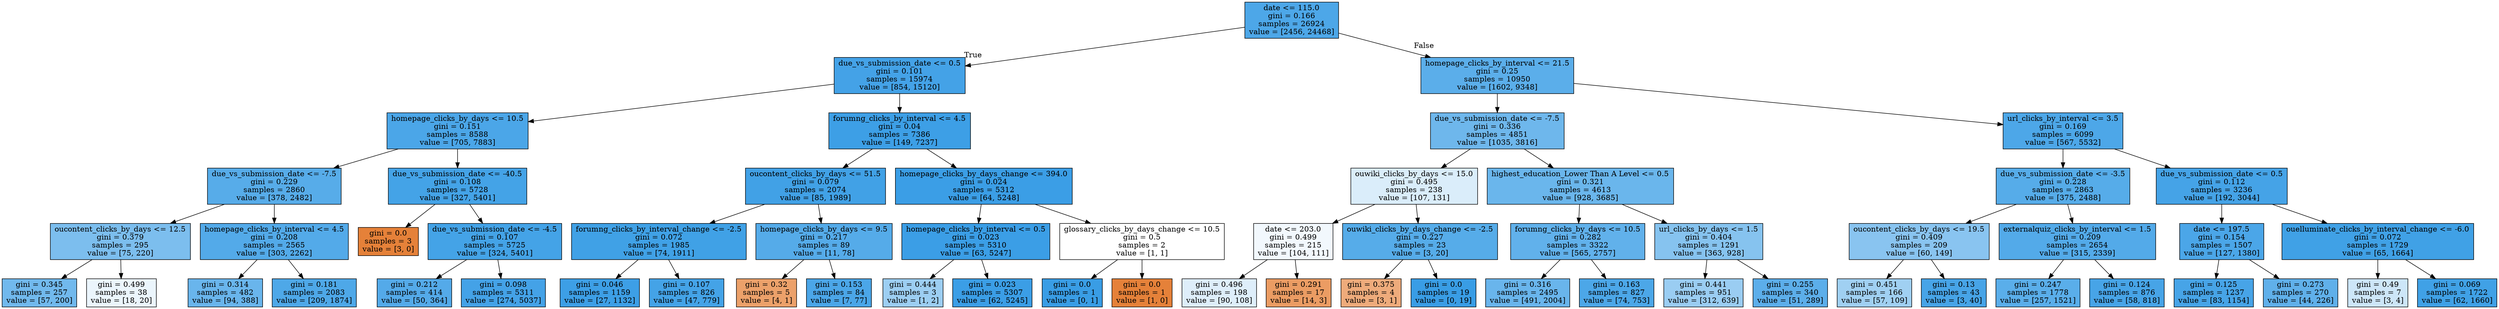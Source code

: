 digraph Tree {
node [shape=box, style="filled", color="black"] ;
0 [label="date <= 115.0\ngini = 0.166\nsamples = 26924\nvalue = [2456, 24468]", fillcolor="#399de5e5"] ;
1 [label="due_vs_submission_date <= 0.5\ngini = 0.101\nsamples = 15974\nvalue = [854, 15120]", fillcolor="#399de5f1"] ;
0 -> 1 [labeldistance=2.5, labelangle=45, headlabel="True"] ;
2 [label="homepage_clicks_by_days <= 10.5\ngini = 0.151\nsamples = 8588\nvalue = [705, 7883]", fillcolor="#399de5e8"] ;
1 -> 2 ;
3 [label="due_vs_submission_date <= -7.5\ngini = 0.229\nsamples = 2860\nvalue = [378, 2482]", fillcolor="#399de5d8"] ;
2 -> 3 ;
4 [label="oucontent_clicks_by_days <= 12.5\ngini = 0.379\nsamples = 295\nvalue = [75, 220]", fillcolor="#399de5a8"] ;
3 -> 4 ;
5 [label="gini = 0.345\nsamples = 257\nvalue = [57, 200]", fillcolor="#399de5b6"] ;
4 -> 5 ;
6 [label="gini = 0.499\nsamples = 38\nvalue = [18, 20]", fillcolor="#399de519"] ;
4 -> 6 ;
7 [label="homepage_clicks_by_interval <= 4.5\ngini = 0.208\nsamples = 2565\nvalue = [303, 2262]", fillcolor="#399de5dd"] ;
3 -> 7 ;
8 [label="gini = 0.314\nsamples = 482\nvalue = [94, 388]", fillcolor="#399de5c1"] ;
7 -> 8 ;
9 [label="gini = 0.181\nsamples = 2083\nvalue = [209, 1874]", fillcolor="#399de5e3"] ;
7 -> 9 ;
10 [label="due_vs_submission_date <= -40.5\ngini = 0.108\nsamples = 5728\nvalue = [327, 5401]", fillcolor="#399de5f0"] ;
2 -> 10 ;
11 [label="gini = 0.0\nsamples = 3\nvalue = [3, 0]", fillcolor="#e58139ff"] ;
10 -> 11 ;
12 [label="due_vs_submission_date <= -4.5\ngini = 0.107\nsamples = 5725\nvalue = [324, 5401]", fillcolor="#399de5f0"] ;
10 -> 12 ;
13 [label="gini = 0.212\nsamples = 414\nvalue = [50, 364]", fillcolor="#399de5dc"] ;
12 -> 13 ;
14 [label="gini = 0.098\nsamples = 5311\nvalue = [274, 5037]", fillcolor="#399de5f1"] ;
12 -> 14 ;
15 [label="forumng_clicks_by_interval <= 4.5\ngini = 0.04\nsamples = 7386\nvalue = [149, 7237]", fillcolor="#399de5fa"] ;
1 -> 15 ;
16 [label="oucontent_clicks_by_days <= 51.5\ngini = 0.079\nsamples = 2074\nvalue = [85, 1989]", fillcolor="#399de5f4"] ;
15 -> 16 ;
17 [label="forumng_clicks_by_interval_change <= -2.5\ngini = 0.072\nsamples = 1985\nvalue = [74, 1911]", fillcolor="#399de5f5"] ;
16 -> 17 ;
18 [label="gini = 0.046\nsamples = 1159\nvalue = [27, 1132]", fillcolor="#399de5f9"] ;
17 -> 18 ;
19 [label="gini = 0.107\nsamples = 826\nvalue = [47, 779]", fillcolor="#399de5f0"] ;
17 -> 19 ;
20 [label="homepage_clicks_by_days <= 9.5\ngini = 0.217\nsamples = 89\nvalue = [11, 78]", fillcolor="#399de5db"] ;
16 -> 20 ;
21 [label="gini = 0.32\nsamples = 5\nvalue = [4, 1]", fillcolor="#e58139bf"] ;
20 -> 21 ;
22 [label="gini = 0.153\nsamples = 84\nvalue = [7, 77]", fillcolor="#399de5e8"] ;
20 -> 22 ;
23 [label="homepage_clicks_by_days_change <= 394.0\ngini = 0.024\nsamples = 5312\nvalue = [64, 5248]", fillcolor="#399de5fc"] ;
15 -> 23 ;
24 [label="homepage_clicks_by_interval <= 0.5\ngini = 0.023\nsamples = 5310\nvalue = [63, 5247]", fillcolor="#399de5fc"] ;
23 -> 24 ;
25 [label="gini = 0.444\nsamples = 3\nvalue = [1, 2]", fillcolor="#399de57f"] ;
24 -> 25 ;
26 [label="gini = 0.023\nsamples = 5307\nvalue = [62, 5245]", fillcolor="#399de5fc"] ;
24 -> 26 ;
27 [label="glossary_clicks_by_days_change <= 10.5\ngini = 0.5\nsamples = 2\nvalue = [1, 1]", fillcolor="#e5813900"] ;
23 -> 27 ;
28 [label="gini = 0.0\nsamples = 1\nvalue = [0, 1]", fillcolor="#399de5ff"] ;
27 -> 28 ;
29 [label="gini = 0.0\nsamples = 1\nvalue = [1, 0]", fillcolor="#e58139ff"] ;
27 -> 29 ;
30 [label="homepage_clicks_by_interval <= 21.5\ngini = 0.25\nsamples = 10950\nvalue = [1602, 9348]", fillcolor="#399de5d3"] ;
0 -> 30 [labeldistance=2.5, labelangle=-45, headlabel="False"] ;
31 [label="due_vs_submission_date <= -7.5\ngini = 0.336\nsamples = 4851\nvalue = [1035, 3816]", fillcolor="#399de5ba"] ;
30 -> 31 ;
32 [label="ouwiki_clicks_by_days <= 15.0\ngini = 0.495\nsamples = 238\nvalue = [107, 131]", fillcolor="#399de52f"] ;
31 -> 32 ;
33 [label="date <= 203.0\ngini = 0.499\nsamples = 215\nvalue = [104, 111]", fillcolor="#399de510"] ;
32 -> 33 ;
34 [label="gini = 0.496\nsamples = 198\nvalue = [90, 108]", fillcolor="#399de52a"] ;
33 -> 34 ;
35 [label="gini = 0.291\nsamples = 17\nvalue = [14, 3]", fillcolor="#e58139c8"] ;
33 -> 35 ;
36 [label="ouwiki_clicks_by_days_change <= -2.5\ngini = 0.227\nsamples = 23\nvalue = [3, 20]", fillcolor="#399de5d9"] ;
32 -> 36 ;
37 [label="gini = 0.375\nsamples = 4\nvalue = [3, 1]", fillcolor="#e58139aa"] ;
36 -> 37 ;
38 [label="gini = 0.0\nsamples = 19\nvalue = [0, 19]", fillcolor="#399de5ff"] ;
36 -> 38 ;
39 [label="highest_education_Lower Than A Level <= 0.5\ngini = 0.321\nsamples = 4613\nvalue = [928, 3685]", fillcolor="#399de5bf"] ;
31 -> 39 ;
40 [label="forumng_clicks_by_days <= 10.5\ngini = 0.282\nsamples = 3322\nvalue = [565, 2757]", fillcolor="#399de5cb"] ;
39 -> 40 ;
41 [label="gini = 0.316\nsamples = 2495\nvalue = [491, 2004]", fillcolor="#399de5c1"] ;
40 -> 41 ;
42 [label="gini = 0.163\nsamples = 827\nvalue = [74, 753]", fillcolor="#399de5e6"] ;
40 -> 42 ;
43 [label="url_clicks_by_days <= 1.5\ngini = 0.404\nsamples = 1291\nvalue = [363, 928]", fillcolor="#399de59b"] ;
39 -> 43 ;
44 [label="gini = 0.441\nsamples = 951\nvalue = [312, 639]", fillcolor="#399de582"] ;
43 -> 44 ;
45 [label="gini = 0.255\nsamples = 340\nvalue = [51, 289]", fillcolor="#399de5d2"] ;
43 -> 45 ;
46 [label="url_clicks_by_interval <= 3.5\ngini = 0.169\nsamples = 6099\nvalue = [567, 5532]", fillcolor="#399de5e5"] ;
30 -> 46 ;
47 [label="due_vs_submission_date <= -3.5\ngini = 0.228\nsamples = 2863\nvalue = [375, 2488]", fillcolor="#399de5d9"] ;
46 -> 47 ;
48 [label="oucontent_clicks_by_days <= 19.5\ngini = 0.409\nsamples = 209\nvalue = [60, 149]", fillcolor="#399de598"] ;
47 -> 48 ;
49 [label="gini = 0.451\nsamples = 166\nvalue = [57, 109]", fillcolor="#399de57a"] ;
48 -> 49 ;
50 [label="gini = 0.13\nsamples = 43\nvalue = [3, 40]", fillcolor="#399de5ec"] ;
48 -> 50 ;
51 [label="externalquiz_clicks_by_interval <= 1.5\ngini = 0.209\nsamples = 2654\nvalue = [315, 2339]", fillcolor="#399de5dd"] ;
47 -> 51 ;
52 [label="gini = 0.247\nsamples = 1778\nvalue = [257, 1521]", fillcolor="#399de5d4"] ;
51 -> 52 ;
53 [label="gini = 0.124\nsamples = 876\nvalue = [58, 818]", fillcolor="#399de5ed"] ;
51 -> 53 ;
54 [label="due_vs_submission_date <= 0.5\ngini = 0.112\nsamples = 3236\nvalue = [192, 3044]", fillcolor="#399de5ef"] ;
46 -> 54 ;
55 [label="date <= 197.5\ngini = 0.154\nsamples = 1507\nvalue = [127, 1380]", fillcolor="#399de5e8"] ;
54 -> 55 ;
56 [label="gini = 0.125\nsamples = 1237\nvalue = [83, 1154]", fillcolor="#399de5ed"] ;
55 -> 56 ;
57 [label="gini = 0.273\nsamples = 270\nvalue = [44, 226]", fillcolor="#399de5cd"] ;
55 -> 57 ;
58 [label="ouelluminate_clicks_by_interval_change <= -6.0\ngini = 0.072\nsamples = 1729\nvalue = [65, 1664]", fillcolor="#399de5f5"] ;
54 -> 58 ;
59 [label="gini = 0.49\nsamples = 7\nvalue = [3, 4]", fillcolor="#399de540"] ;
58 -> 59 ;
60 [label="gini = 0.069\nsamples = 1722\nvalue = [62, 1660]", fillcolor="#399de5f5"] ;
58 -> 60 ;
}